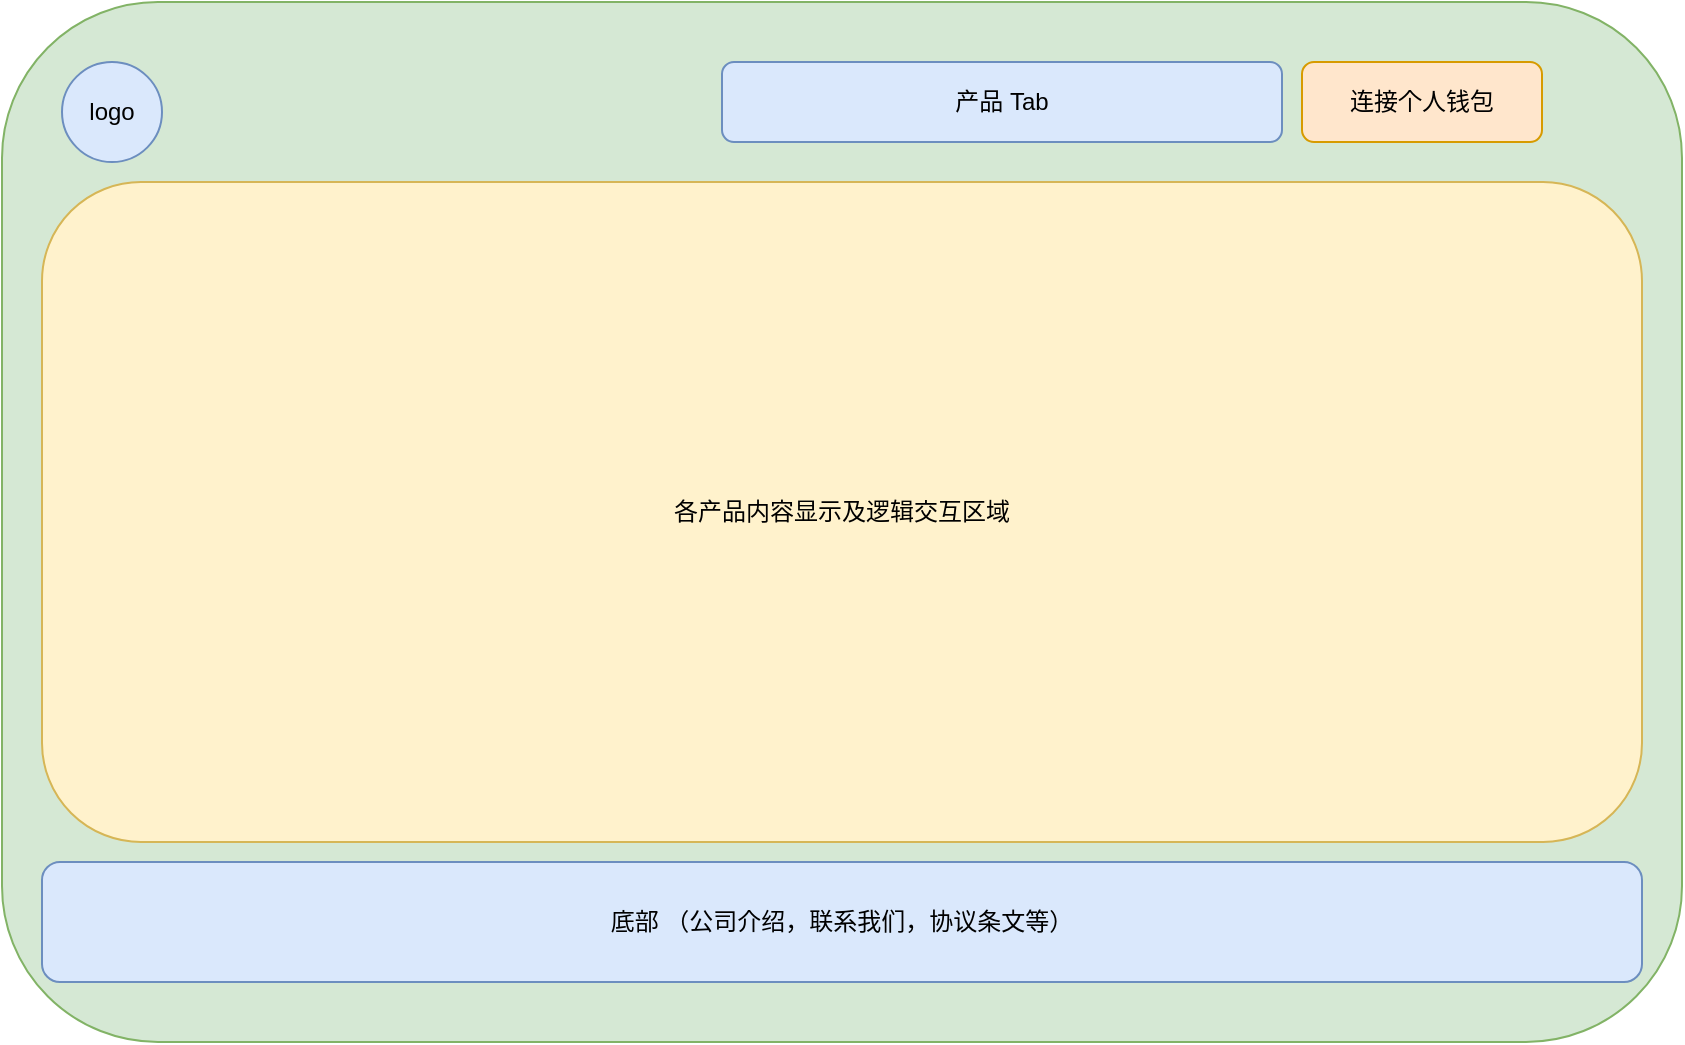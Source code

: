<mxfile version="14.8.0" type="github"><diagram id="VaRXXj32TdYi5z67FK1c" name="Page-1"><mxGraphModel dx="946" dy="614" grid="1" gridSize="10" guides="1" tooltips="1" connect="1" arrows="1" fold="1" page="1" pageScale="1" pageWidth="827" pageHeight="1169" math="0" shadow="0"><root><mxCell id="0"/><mxCell id="1" parent="0"/><mxCell id="xXaF1cnNFuxM6IGuR2tP-1" value="" style="rounded=1;whiteSpace=wrap;html=1;fillColor=#d5e8d4;strokeColor=#82b366;" parent="1" vertex="1"><mxGeometry y="180" width="840" height="520" as="geometry"/></mxCell><mxCell id="xXaF1cnNFuxM6IGuR2tP-2" value="底部 （公司介绍，联系我们，协议条文等）" style="rounded=1;whiteSpace=wrap;html=1;fillColor=#dae8fc;strokeColor=#6c8ebf;" parent="1" vertex="1"><mxGeometry x="20" y="610" width="800" height="60" as="geometry"/></mxCell><mxCell id="xXaF1cnNFuxM6IGuR2tP-3" value="logo" style="ellipse;whiteSpace=wrap;html=1;aspect=fixed;fillColor=#dae8fc;strokeColor=#6c8ebf;" parent="1" vertex="1"><mxGeometry x="30" y="210" width="50" height="50" as="geometry"/></mxCell><mxCell id="xXaF1cnNFuxM6IGuR2tP-4" value="各产品内容显示及逻辑交互区域" style="rounded=1;whiteSpace=wrap;html=1;fillColor=#fff2cc;strokeColor=#d6b656;" parent="1" vertex="1"><mxGeometry x="20" y="270" width="800" height="330" as="geometry"/></mxCell><mxCell id="xXaF1cnNFuxM6IGuR2tP-6" value="连接个人钱包" style="rounded=1;whiteSpace=wrap;html=1;fillColor=#ffe6cc;strokeColor=#d79b00;" parent="1" vertex="1"><mxGeometry x="650" y="210" width="120" height="40" as="geometry"/></mxCell><mxCell id="xXaF1cnNFuxM6IGuR2tP-7" value="产品 Tab" style="rounded=1;whiteSpace=wrap;html=1;fillColor=#dae8fc;strokeColor=#6c8ebf;" parent="1" vertex="1"><mxGeometry x="360" y="210" width="280" height="40" as="geometry"/></mxCell></root></mxGraphModel></diagram></mxfile>